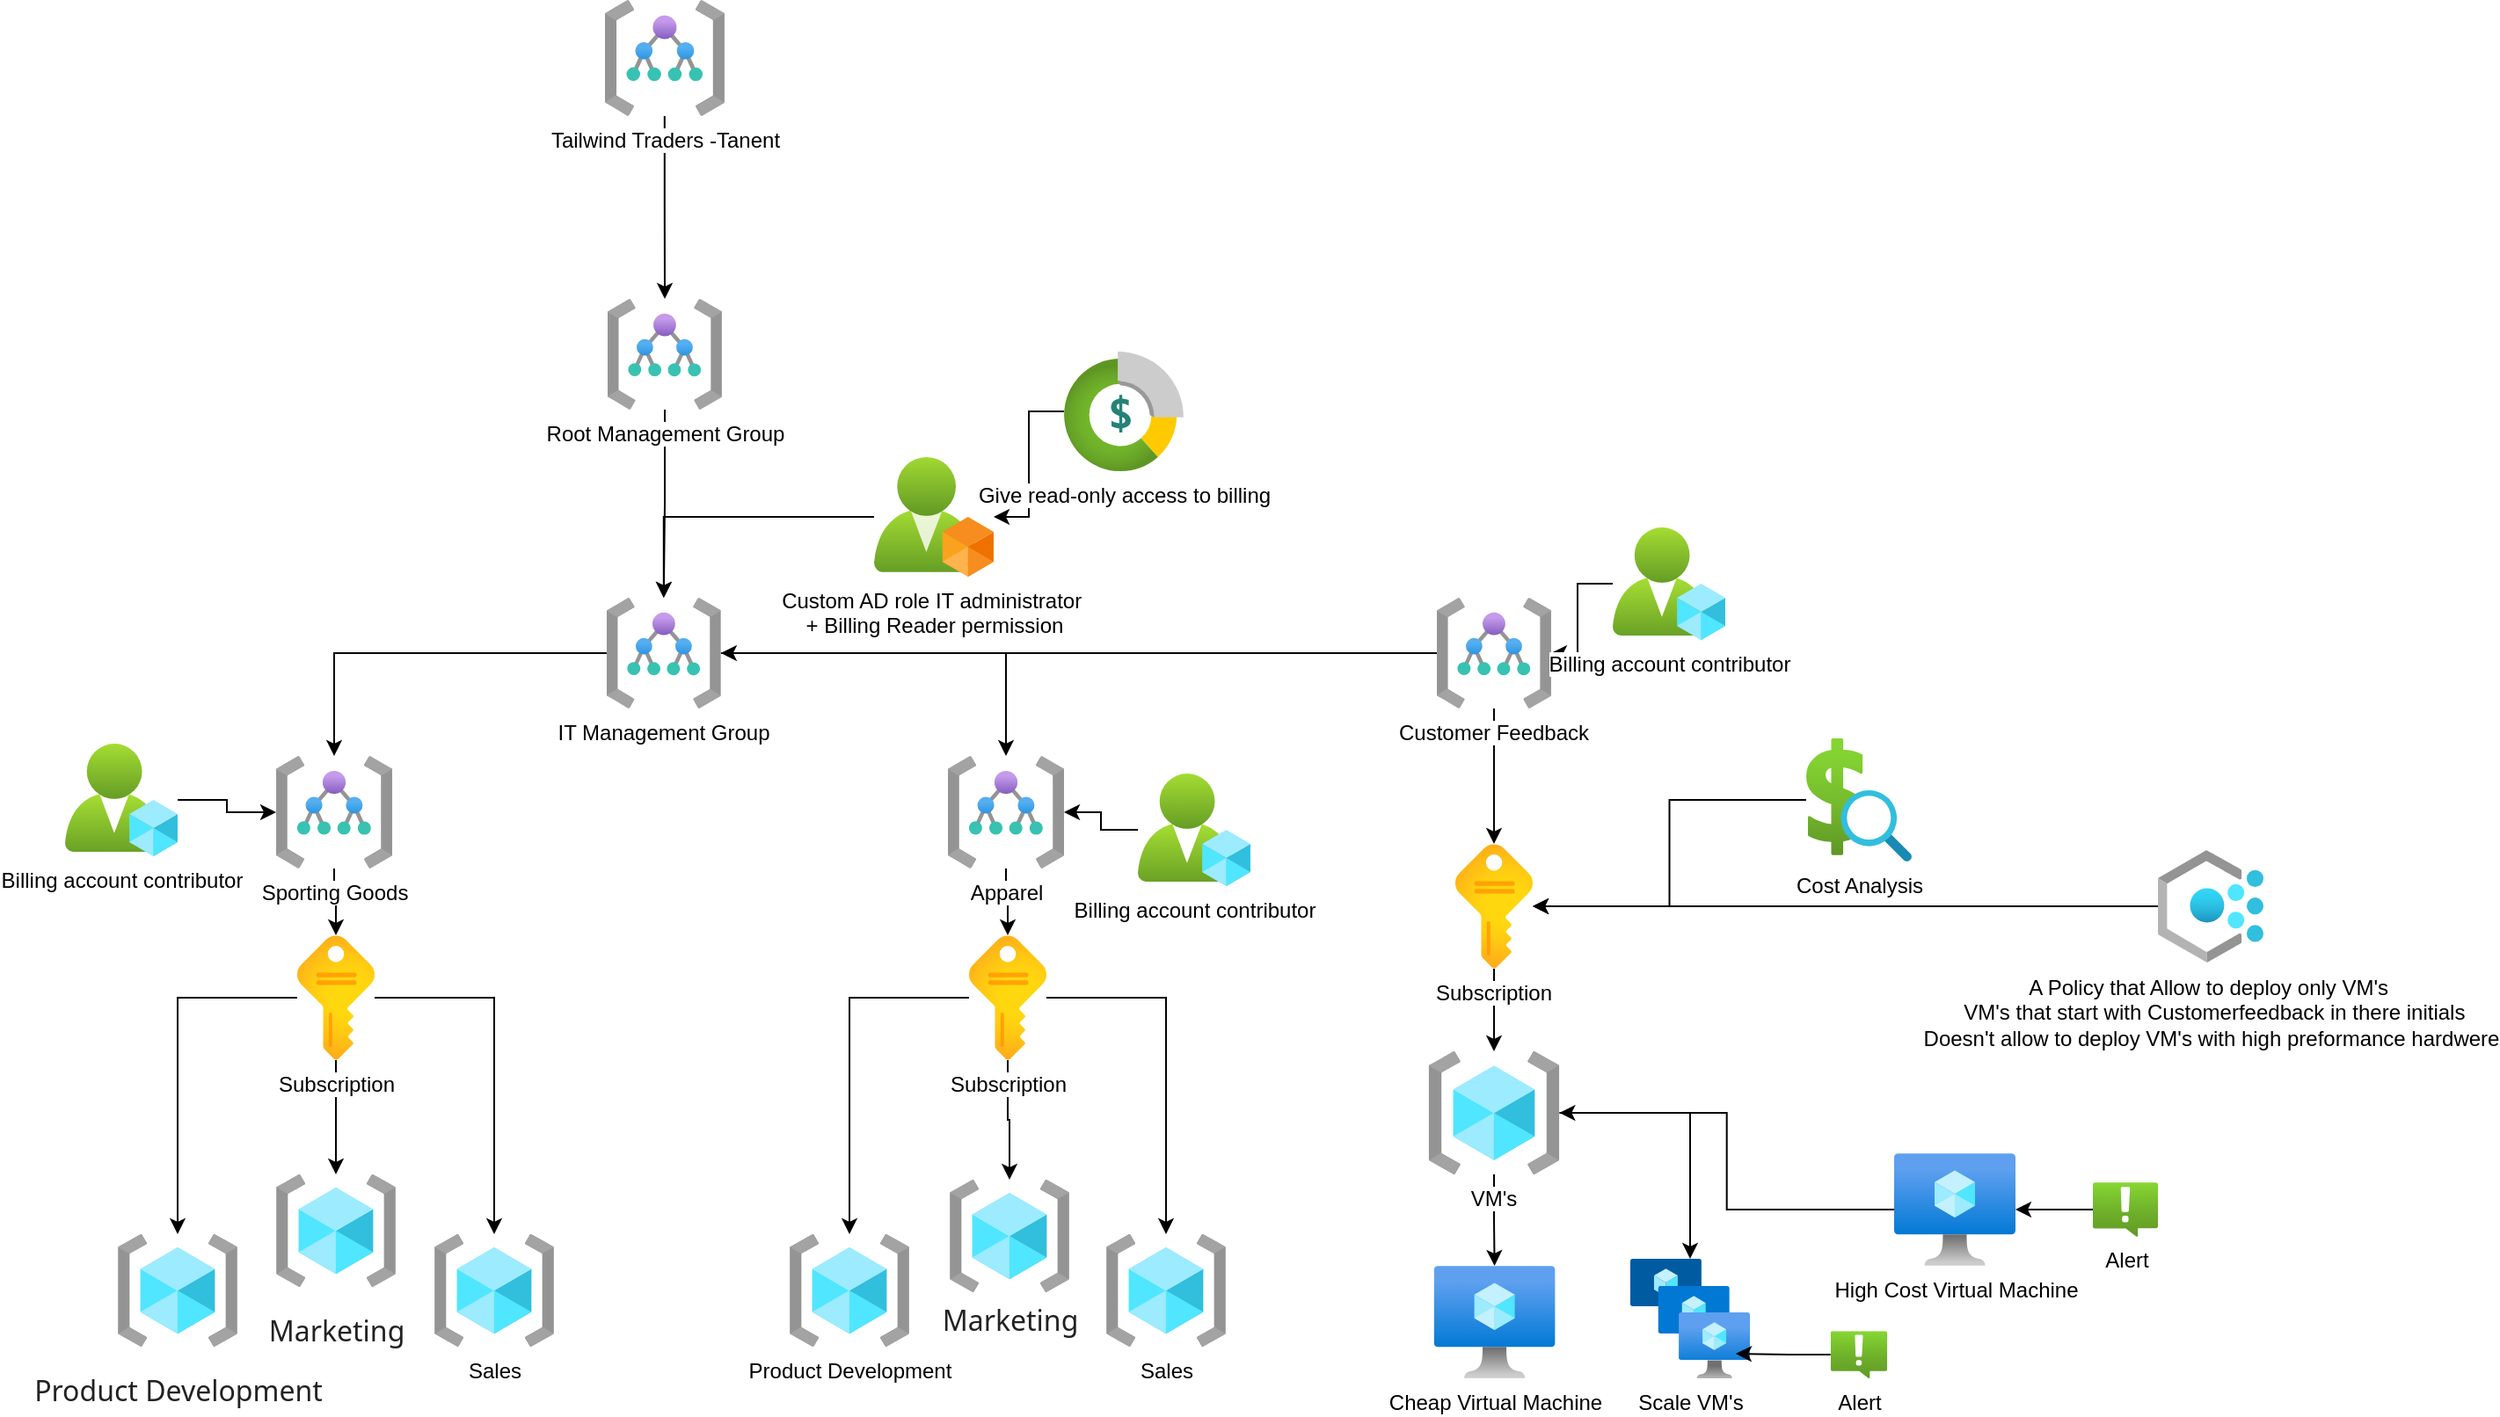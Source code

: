 <mxfile version="21.6.3" type="github">
  <diagram name="Page-1" id="hlpe3HDvRwnY9zBwgGZH">
    <mxGraphModel dx="2058" dy="1110" grid="1" gridSize="10" guides="1" tooltips="1" connect="1" arrows="1" fold="1" page="1" pageScale="1" pageWidth="827" pageHeight="1169" math="0" shadow="0">
      <root>
        <mxCell id="0" />
        <mxCell id="1" parent="0" />
        <mxCell id="d_jsHuiSVQQN2BJJEdMS-1" style="edgeStyle=orthogonalEdgeStyle;rounded=0;orthogonalLoop=1;jettySize=auto;html=1;" edge="1" parent="1" source="d_jsHuiSVQQN2BJJEdMS-4" target="d_jsHuiSVQQN2BJJEdMS-16">
          <mxGeometry relative="1" as="geometry" />
        </mxCell>
        <mxCell id="d_jsHuiSVQQN2BJJEdMS-2" style="edgeStyle=orthogonalEdgeStyle;rounded=0;orthogonalLoop=1;jettySize=auto;html=1;" edge="1" parent="1" source="d_jsHuiSVQQN2BJJEdMS-4" target="d_jsHuiSVQQN2BJJEdMS-15">
          <mxGeometry relative="1" as="geometry" />
        </mxCell>
        <mxCell id="d_jsHuiSVQQN2BJJEdMS-3" style="edgeStyle=orthogonalEdgeStyle;rounded=0;orthogonalLoop=1;jettySize=auto;html=1;" edge="1" parent="1" source="d_jsHuiSVQQN2BJJEdMS-4" target="d_jsHuiSVQQN2BJJEdMS-17">
          <mxGeometry relative="1" as="geometry" />
        </mxCell>
        <mxCell id="d_jsHuiSVQQN2BJJEdMS-4" value="Subscription" style="image;aspect=fixed;html=1;points=[];align=center;fontSize=12;image=img/lib/azure2/general/Subscriptions.svg;" vertex="1" parent="1">
          <mxGeometry x="332" y="622" width="44" height="71" as="geometry" />
        </mxCell>
        <mxCell id="d_jsHuiSVQQN2BJJEdMS-5" value="Sales" style="image;aspect=fixed;html=1;points=[];align=center;fontSize=12;image=img/lib/azure2/general/Resource_Groups.svg;" vertex="1" parent="1">
          <mxGeometry x="792" y="792" width="68" height="64" as="geometry" />
        </mxCell>
        <mxCell id="d_jsHuiSVQQN2BJJEdMS-6" style="edgeStyle=orthogonalEdgeStyle;rounded=0;orthogonalLoop=1;jettySize=auto;html=1;" edge="1" parent="1" source="d_jsHuiSVQQN2BJJEdMS-8" target="d_jsHuiSVQQN2BJJEdMS-19">
          <mxGeometry relative="1" as="geometry" />
        </mxCell>
        <mxCell id="d_jsHuiSVQQN2BJJEdMS-7" style="edgeStyle=orthogonalEdgeStyle;rounded=0;orthogonalLoop=1;jettySize=auto;html=1;" edge="1" parent="1" source="d_jsHuiSVQQN2BJJEdMS-8" target="d_jsHuiSVQQN2BJJEdMS-21">
          <mxGeometry relative="1" as="geometry" />
        </mxCell>
        <mxCell id="d_jsHuiSVQQN2BJJEdMS-8" value="IT Management Group&lt;br&gt;" style="image;aspect=fixed;html=1;points=[];align=center;fontSize=12;image=img/lib/azure2/general/Management_Groups.svg;" vertex="1" parent="1">
          <mxGeometry x="507.94" y="430" width="64.97" height="63" as="geometry" />
        </mxCell>
        <mxCell id="d_jsHuiSVQQN2BJJEdMS-9" style="edgeStyle=orthogonalEdgeStyle;rounded=0;orthogonalLoop=1;jettySize=auto;html=1;" edge="1" parent="1" source="d_jsHuiSVQQN2BJJEdMS-12" target="d_jsHuiSVQQN2BJJEdMS-14">
          <mxGeometry relative="1" as="geometry" />
        </mxCell>
        <mxCell id="d_jsHuiSVQQN2BJJEdMS-10" style="edgeStyle=orthogonalEdgeStyle;rounded=0;orthogonalLoop=1;jettySize=auto;html=1;" edge="1" parent="1" source="d_jsHuiSVQQN2BJJEdMS-12" target="d_jsHuiSVQQN2BJJEdMS-13">
          <mxGeometry relative="1" as="geometry" />
        </mxCell>
        <mxCell id="d_jsHuiSVQQN2BJJEdMS-11" style="edgeStyle=orthogonalEdgeStyle;rounded=0;orthogonalLoop=1;jettySize=auto;html=1;" edge="1" parent="1" source="d_jsHuiSVQQN2BJJEdMS-12" target="d_jsHuiSVQQN2BJJEdMS-5">
          <mxGeometry relative="1" as="geometry" />
        </mxCell>
        <mxCell id="d_jsHuiSVQQN2BJJEdMS-12" value="Subscription" style="image;aspect=fixed;html=1;points=[];align=center;fontSize=12;image=img/lib/azure2/general/Subscriptions.svg;" vertex="1" parent="1">
          <mxGeometry x="714" y="622" width="44" height="71" as="geometry" />
        </mxCell>
        <mxCell id="d_jsHuiSVQQN2BJJEdMS-13" value="&lt;span style=&quot;color: rgb(34, 34, 34); font-family: &amp;quot;Segoe UI&amp;quot;, serif; font-size: 16px; font-style: normal; font-variant-ligatures: normal; font-variant-caps: normal; font-weight: 400; letter-spacing: normal; orphans: 2; text-align: right; text-indent: 0px; text-transform: none; widows: 2; word-spacing: 0px; -webkit-text-stroke-width: 0px; background-color: rgb(255, 255, 255); text-decoration-thickness: initial; text-decoration-style: initial; text-decoration-color: initial; float: none; display: inline !important;&quot;&gt;Marketing&lt;/span&gt;" style="image;aspect=fixed;html=1;points=[];align=center;fontSize=12;image=img/lib/azure2/general/Resource_Groups.svg;" vertex="1" parent="1">
          <mxGeometry x="703" y="761" width="68" height="64" as="geometry" />
        </mxCell>
        <mxCell id="d_jsHuiSVQQN2BJJEdMS-14" value="Product Development" style="image;aspect=fixed;html=1;points=[];align=center;fontSize=12;image=img/lib/azure2/general/Resource_Groups.svg;" vertex="1" parent="1">
          <mxGeometry x="612" y="792" width="68" height="64" as="geometry" />
        </mxCell>
        <mxCell id="d_jsHuiSVQQN2BJJEdMS-15" value="Sales&lt;br&gt;" style="image;aspect=fixed;html=1;points=[];align=center;fontSize=12;image=img/lib/azure2/general/Resource_Groups.svg;" vertex="1" parent="1">
          <mxGeometry x="410" y="792" width="68" height="64" as="geometry" />
        </mxCell>
        <mxCell id="d_jsHuiSVQQN2BJJEdMS-16" value="&lt;p style=&quot;margin-bottom: 0in; direction: rtl; line-height: 1px; text-align: right; background-image: initial; background-position: initial; background-size: initial; background-repeat: initial; background-attachment: initial; background-origin: initial; background-clip: initial; font-size: medium; margin-top: 0.19in;&quot; align=&quot;left&quot;&gt;&lt;font color=&quot;#222222&quot;&gt;&lt;font face=&quot;Segoe UI, serif&quot;&gt;&lt;font style=&quot;font-size: 12pt;&quot;&gt;Marketing&lt;/font&gt;&lt;/font&gt;&lt;/font&gt;&lt;/p&gt;" style="image;aspect=fixed;html=1;points=[];align=center;fontSize=12;image=img/lib/azure2/general/Resource_Groups.svg;" vertex="1" parent="1">
          <mxGeometry x="320" y="758" width="68" height="64" as="geometry" />
        </mxCell>
        <mxCell id="d_jsHuiSVQQN2BJJEdMS-17" value="&lt;p style=&quot;margin-bottom: 0in; direction: rtl; line-height: 1px; text-align: right; background-image: initial; background-position: initial; background-size: initial; background-repeat: initial; background-attachment: initial; background-origin: initial; background-clip: initial; font-size: medium; margin-top: 0.19in;&quot; align=&quot;left&quot;&gt;&lt;font color=&quot;#222222&quot;&gt;&lt;font face=&quot;Segoe UI, serif&quot;&gt;&lt;font style=&quot;font-size: 12pt;&quot;&gt;Product Development&lt;/font&gt;&lt;/font&gt;&lt;/font&gt;&lt;/p&gt;" style="image;aspect=fixed;html=1;points=[];align=center;fontSize=12;image=img/lib/azure2/general/Resource_Groups.svg;" vertex="1" parent="1">
          <mxGeometry x="230" y="792" width="68" height="64" as="geometry" />
        </mxCell>
        <mxCell id="d_jsHuiSVQQN2BJJEdMS-18" value="" style="edgeStyle=orthogonalEdgeStyle;rounded=0;orthogonalLoop=1;jettySize=auto;html=1;" edge="1" parent="1" source="d_jsHuiSVQQN2BJJEdMS-19" target="d_jsHuiSVQQN2BJJEdMS-4">
          <mxGeometry relative="1" as="geometry" />
        </mxCell>
        <mxCell id="d_jsHuiSVQQN2BJJEdMS-19" value="Sporting Goods&lt;br&gt;" style="image;aspect=fixed;html=1;points=[];align=center;fontSize=12;image=img/lib/azure2/general/Management_Groups.svg;" vertex="1" parent="1">
          <mxGeometry x="320" y="520" width="66" height="64" as="geometry" />
        </mxCell>
        <mxCell id="d_jsHuiSVQQN2BJJEdMS-20" value="" style="edgeStyle=orthogonalEdgeStyle;rounded=0;orthogonalLoop=1;jettySize=auto;html=1;" edge="1" parent="1" source="d_jsHuiSVQQN2BJJEdMS-21" target="d_jsHuiSVQQN2BJJEdMS-12">
          <mxGeometry relative="1" as="geometry" />
        </mxCell>
        <mxCell id="d_jsHuiSVQQN2BJJEdMS-21" value="Apparel&lt;br&gt;" style="image;aspect=fixed;html=1;points=[];align=center;fontSize=12;image=img/lib/azure2/general/Management_Groups.svg;" vertex="1" parent="1">
          <mxGeometry x="702" y="520" width="66" height="64" as="geometry" />
        </mxCell>
        <mxCell id="d_jsHuiSVQQN2BJJEdMS-26" value="" style="edgeStyle=orthogonalEdgeStyle;rounded=0;orthogonalLoop=1;jettySize=auto;html=1;" edge="1" parent="1" source="d_jsHuiSVQQN2BJJEdMS-22" target="d_jsHuiSVQQN2BJJEdMS-8">
          <mxGeometry relative="1" as="geometry" />
        </mxCell>
        <mxCell id="d_jsHuiSVQQN2BJJEdMS-22" value="Root Management Group" style="image;aspect=fixed;html=1;points=[];align=center;fontSize=12;image=img/lib/azure2/general/Management_Groups.svg;" vertex="1" parent="1">
          <mxGeometry x="508.47" y="260" width="64.97" height="63" as="geometry" />
        </mxCell>
        <mxCell id="d_jsHuiSVQQN2BJJEdMS-25" value="" style="edgeStyle=orthogonalEdgeStyle;rounded=0;orthogonalLoop=1;jettySize=auto;html=1;" edge="1" parent="1" source="d_jsHuiSVQQN2BJJEdMS-23" target="d_jsHuiSVQQN2BJJEdMS-22">
          <mxGeometry relative="1" as="geometry" />
        </mxCell>
        <mxCell id="d_jsHuiSVQQN2BJJEdMS-23" value="Tailwind Traders -Tanent&lt;br&gt;" style="image;aspect=fixed;html=1;points=[];align=center;fontSize=12;image=img/lib/azure2/general/Management_Groups.svg;" vertex="1" parent="1">
          <mxGeometry x="506.94" y="90" width="68.03" height="65.97" as="geometry" />
        </mxCell>
        <mxCell id="d_jsHuiSVQQN2BJJEdMS-29" value="" style="edgeStyle=orthogonalEdgeStyle;rounded=0;orthogonalLoop=1;jettySize=auto;html=1;" edge="1" parent="1" source="d_jsHuiSVQQN2BJJEdMS-27" target="d_jsHuiSVQQN2BJJEdMS-8">
          <mxGeometry relative="1" as="geometry">
            <mxPoint x="790.0" y="441.5" as="targetPoint" />
          </mxGeometry>
        </mxCell>
        <mxCell id="d_jsHuiSVQQN2BJJEdMS-34" value="" style="edgeStyle=orthogonalEdgeStyle;rounded=0;orthogonalLoop=1;jettySize=auto;html=1;" edge="1" parent="1" source="d_jsHuiSVQQN2BJJEdMS-27" target="d_jsHuiSVQQN2BJJEdMS-30">
          <mxGeometry relative="1" as="geometry" />
        </mxCell>
        <mxCell id="d_jsHuiSVQQN2BJJEdMS-27" value="Customer Feedback&lt;br&gt;" style="image;aspect=fixed;html=1;points=[];align=center;fontSize=12;image=img/lib/azure2/general/Management_Groups.svg;" vertex="1" parent="1">
          <mxGeometry x="980" y="430" width="64.97" height="63" as="geometry" />
        </mxCell>
        <mxCell id="d_jsHuiSVQQN2BJJEdMS-38" value="" style="edgeStyle=orthogonalEdgeStyle;rounded=0;orthogonalLoop=1;jettySize=auto;html=1;" edge="1" parent="1" source="d_jsHuiSVQQN2BJJEdMS-30" target="d_jsHuiSVQQN2BJJEdMS-35">
          <mxGeometry relative="1" as="geometry" />
        </mxCell>
        <mxCell id="d_jsHuiSVQQN2BJJEdMS-30" value="Subscription" style="image;aspect=fixed;html=1;points=[];align=center;fontSize=12;image=img/lib/azure2/general/Subscriptions.svg;" vertex="1" parent="1">
          <mxGeometry x="990.49" y="570" width="44" height="71" as="geometry" />
        </mxCell>
        <mxCell id="d_jsHuiSVQQN2BJJEdMS-47" value="" style="edgeStyle=orthogonalEdgeStyle;rounded=0;orthogonalLoop=1;jettySize=auto;html=1;" edge="1" parent="1" source="d_jsHuiSVQQN2BJJEdMS-35" target="d_jsHuiSVQQN2BJJEdMS-42">
          <mxGeometry relative="1" as="geometry" />
        </mxCell>
        <mxCell id="d_jsHuiSVQQN2BJJEdMS-48" value="" style="edgeStyle=orthogonalEdgeStyle;rounded=0;orthogonalLoop=1;jettySize=auto;html=1;" edge="1" parent="1" source="d_jsHuiSVQQN2BJJEdMS-35" target="d_jsHuiSVQQN2BJJEdMS-44">
          <mxGeometry relative="1" as="geometry" />
        </mxCell>
        <mxCell id="d_jsHuiSVQQN2BJJEdMS-35" value="VM&#39;s" style="image;aspect=fixed;html=1;points=[];align=center;fontSize=12;image=img/lib/azure2/general/Resource_Groups.svg;" vertex="1" parent="1">
          <mxGeometry x="975.3" y="688" width="74.38" height="70" as="geometry" />
        </mxCell>
        <mxCell id="d_jsHuiSVQQN2BJJEdMS-42" value="Cheap Virtual Machine" style="image;aspect=fixed;html=1;points=[];align=center;fontSize=12;image=img/lib/azure2/compute/Virtual_Machine.svg;" vertex="1" parent="1">
          <mxGeometry x="978.3" y="810" width="69" height="64" as="geometry" />
        </mxCell>
        <mxCell id="d_jsHuiSVQQN2BJJEdMS-44" value="Scale VM&#39;s" style="image;aspect=fixed;html=1;points=[];align=center;fontSize=12;image=img/lib/azure2/compute/VM_Scale_Sets.svg;" vertex="1" parent="1">
          <mxGeometry x="1090" y="806" width="68" height="68" as="geometry" />
        </mxCell>
        <mxCell id="d_jsHuiSVQQN2BJJEdMS-51" style="edgeStyle=orthogonalEdgeStyle;rounded=0;orthogonalLoop=1;jettySize=auto;html=1;" edge="1" parent="1" source="d_jsHuiSVQQN2BJJEdMS-49" target="d_jsHuiSVQQN2BJJEdMS-30">
          <mxGeometry relative="1" as="geometry" />
        </mxCell>
        <object label="A Policy that Allow to deploy only VM&#39;s&amp;nbsp;&lt;br&gt;&amp;nbsp;VM&#39;s that start with Customerfeedback in there initials&lt;br&gt;Doesn&#39;t allow to deploy VM&#39;s with high preformance hardwere" Policy="Allow to Deploy VM&#39;s named CustomerFeedback" id="d_jsHuiSVQQN2BJJEdMS-49">
          <mxCell style="image;aspect=fixed;html=1;points=[];align=center;fontSize=12;image=img/lib/azure2/management_governance/Policy.svg;" vertex="1" parent="1">
            <mxGeometry x="1390" y="573.5" width="60" height="64" as="geometry" />
          </mxCell>
        </object>
        <mxCell id="d_jsHuiSVQQN2BJJEdMS-53" style="edgeStyle=orthogonalEdgeStyle;rounded=0;orthogonalLoop=1;jettySize=auto;html=1;" edge="1" parent="1" source="d_jsHuiSVQQN2BJJEdMS-52" target="d_jsHuiSVQQN2BJJEdMS-30">
          <mxGeometry relative="1" as="geometry" />
        </mxCell>
        <mxCell id="d_jsHuiSVQQN2BJJEdMS-52" value="Cost Analysis&lt;br&gt;" style="image;aspect=fixed;html=1;points=[];align=center;fontSize=12;image=img/lib/azure2/general/Cost_Analysis.svg;" vertex="1" parent="1">
          <mxGeometry x="1190" y="510" width="60" height="70" as="geometry" />
        </mxCell>
        <mxCell id="d_jsHuiSVQQN2BJJEdMS-55" style="edgeStyle=orthogonalEdgeStyle;rounded=0;orthogonalLoop=1;jettySize=auto;html=1;" edge="1" parent="1" source="d_jsHuiSVQQN2BJJEdMS-54" target="d_jsHuiSVQQN2BJJEdMS-35">
          <mxGeometry relative="1" as="geometry" />
        </mxCell>
        <mxCell id="d_jsHuiSVQQN2BJJEdMS-54" value="High Cost Virtual Machine" style="image;aspect=fixed;html=1;points=[];align=center;fontSize=12;image=img/lib/azure2/compute/Virtual_Machine.svg;" vertex="1" parent="1">
          <mxGeometry x="1240" y="746" width="69" height="64" as="geometry" />
        </mxCell>
        <mxCell id="d_jsHuiSVQQN2BJJEdMS-57" style="edgeStyle=orthogonalEdgeStyle;rounded=0;orthogonalLoop=1;jettySize=auto;html=1;" edge="1" parent="1" source="d_jsHuiSVQQN2BJJEdMS-56" target="d_jsHuiSVQQN2BJJEdMS-54">
          <mxGeometry relative="1" as="geometry" />
        </mxCell>
        <mxCell id="d_jsHuiSVQQN2BJJEdMS-56" value="Alert&lt;br&gt;" style="image;aspect=fixed;html=1;points=[];align=center;fontSize=12;image=img/lib/azure2/management_governance/Alerts.svg;" vertex="1" parent="1">
          <mxGeometry x="1353" y="762.53" width="37" height="30.93" as="geometry" />
        </mxCell>
        <mxCell id="d_jsHuiSVQQN2BJJEdMS-67" style="edgeStyle=orthogonalEdgeStyle;rounded=0;orthogonalLoop=1;jettySize=auto;html=1;" edge="1" parent="1" source="d_jsHuiSVQQN2BJJEdMS-58" target="d_jsHuiSVQQN2BJJEdMS-21">
          <mxGeometry relative="1" as="geometry" />
        </mxCell>
        <mxCell id="d_jsHuiSVQQN2BJJEdMS-58" value="Billing account contributor&#x9;" style="image;aspect=fixed;html=1;points=[];align=center;fontSize=12;image=img/lib/azure2/intune/Azure_AD_Roles_and_Administrators.svg;" vertex="1" parent="1">
          <mxGeometry x="810" y="530" width="64" height="64" as="geometry" />
        </mxCell>
        <mxCell id="d_jsHuiSVQQN2BJJEdMS-64" style="edgeStyle=orthogonalEdgeStyle;rounded=0;orthogonalLoop=1;jettySize=auto;html=1;" edge="1" parent="1" source="d_jsHuiSVQQN2BJJEdMS-59" target="d_jsHuiSVQQN2BJJEdMS-8">
          <mxGeometry relative="1" as="geometry" />
        </mxCell>
        <mxCell id="d_jsHuiSVQQN2BJJEdMS-59" value="Custom AD role IT administrator&amp;nbsp;&lt;br&gt;+ Billing Reader permission" style="image;aspect=fixed;html=1;points=[];align=center;fontSize=12;image=img/lib/azure2/identity/Custom_Azure_AD_Roles.svg;" vertex="1" parent="1">
          <mxGeometry x="660" y="350" width="68" height="68" as="geometry" />
        </mxCell>
        <mxCell id="d_jsHuiSVQQN2BJJEdMS-65" style="edgeStyle=orthogonalEdgeStyle;rounded=0;orthogonalLoop=1;jettySize=auto;html=1;" edge="1" parent="1" source="d_jsHuiSVQQN2BJJEdMS-60" target="d_jsHuiSVQQN2BJJEdMS-59">
          <mxGeometry relative="1" as="geometry" />
        </mxCell>
        <mxCell id="d_jsHuiSVQQN2BJJEdMS-60" value="Give read-only access to billing" style="image;aspect=fixed;html=1;points=[];align=center;fontSize=12;image=img/lib/azure2/general/Cost_Management_and_Billing.svg;" vertex="1" parent="1">
          <mxGeometry x="768" y="290" width="68" height="68" as="geometry" />
        </mxCell>
        <mxCell id="d_jsHuiSVQQN2BJJEdMS-70" style="edgeStyle=orthogonalEdgeStyle;rounded=0;orthogonalLoop=1;jettySize=auto;html=1;" edge="1" parent="1" source="d_jsHuiSVQQN2BJJEdMS-69" target="d_jsHuiSVQQN2BJJEdMS-19">
          <mxGeometry relative="1" as="geometry" />
        </mxCell>
        <mxCell id="d_jsHuiSVQQN2BJJEdMS-69" value="Billing account contributor&#x9;" style="image;aspect=fixed;html=1;points=[];align=center;fontSize=12;image=img/lib/azure2/intune/Azure_AD_Roles_and_Administrators.svg;" vertex="1" parent="1">
          <mxGeometry x="200" y="513" width="64" height="64" as="geometry" />
        </mxCell>
        <mxCell id="d_jsHuiSVQQN2BJJEdMS-76" style="edgeStyle=orthogonalEdgeStyle;rounded=0;orthogonalLoop=1;jettySize=auto;html=1;entryX=0.882;entryY=0.794;entryDx=0;entryDy=0;entryPerimeter=0;" edge="1" parent="1" source="d_jsHuiSVQQN2BJJEdMS-75" target="d_jsHuiSVQQN2BJJEdMS-44">
          <mxGeometry relative="1" as="geometry" />
        </mxCell>
        <mxCell id="d_jsHuiSVQQN2BJJEdMS-75" value="Alert&lt;br&gt;" style="image;aspect=fixed;html=1;points=[];align=center;fontSize=12;image=img/lib/azure2/management_governance/Alerts.svg;" vertex="1" parent="1">
          <mxGeometry x="1203.89" y="847.07" width="32.22" height="26.93" as="geometry" />
        </mxCell>
        <mxCell id="d_jsHuiSVQQN2BJJEdMS-78" style="edgeStyle=orthogonalEdgeStyle;rounded=0;orthogonalLoop=1;jettySize=auto;html=1;" edge="1" parent="1" source="d_jsHuiSVQQN2BJJEdMS-77" target="d_jsHuiSVQQN2BJJEdMS-27">
          <mxGeometry relative="1" as="geometry" />
        </mxCell>
        <mxCell id="d_jsHuiSVQQN2BJJEdMS-77" value="Billing account contributor&#x9;" style="image;aspect=fixed;html=1;points=[];align=center;fontSize=12;image=img/lib/azure2/intune/Azure_AD_Roles_and_Administrators.svg;" vertex="1" parent="1">
          <mxGeometry x="1080" y="390" width="64" height="64" as="geometry" />
        </mxCell>
      </root>
    </mxGraphModel>
  </diagram>
</mxfile>
